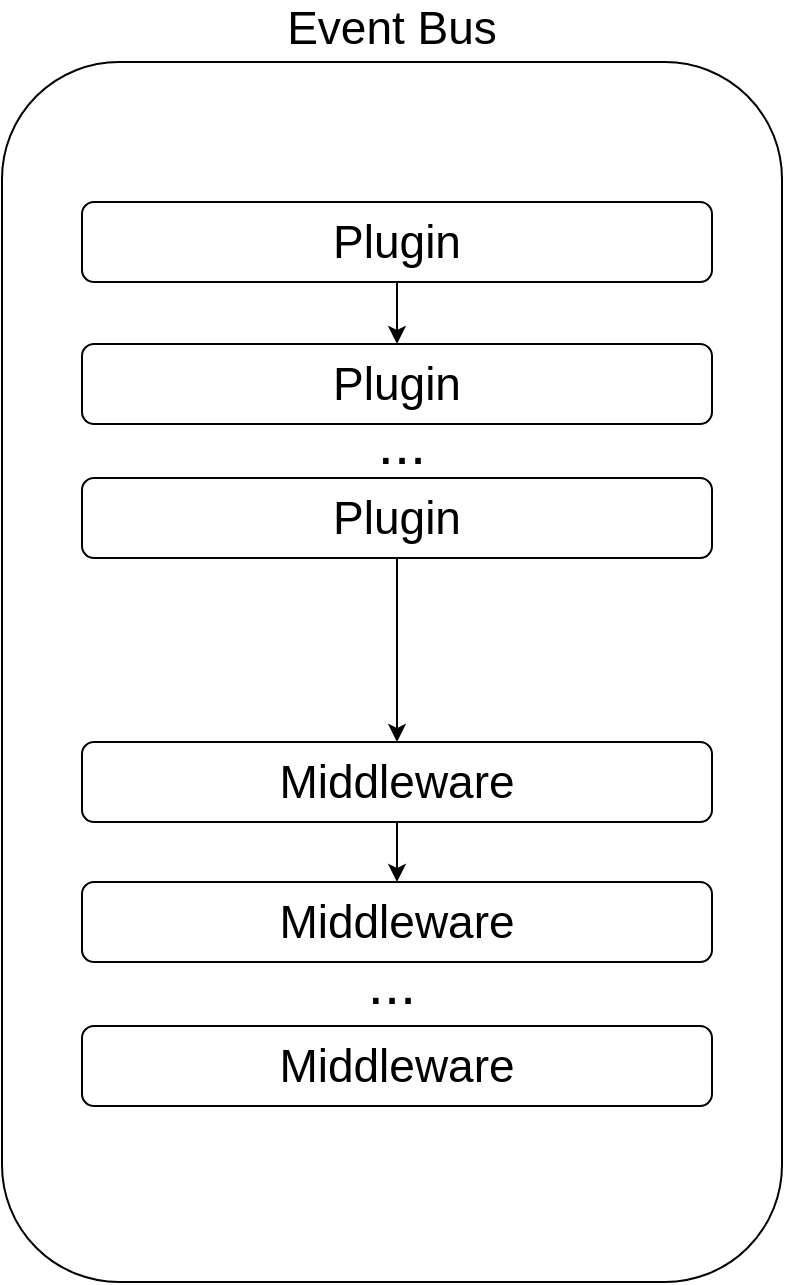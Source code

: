 <mxfile>
    <diagram id="9kxZtDrnx1mr4oe_lj4n" name="Page-1">
        <mxGraphModel dx="616" dy="1754" grid="1" gridSize="10" guides="1" tooltips="1" connect="1" arrows="1" fold="1" page="1" pageScale="1" pageWidth="850" pageHeight="1100" math="0" shadow="0">
            <root>
                <mxCell id="0"/>
                <mxCell id="1" parent="0"/>
                <mxCell id="2" value="Event Bus" style="rounded=1;whiteSpace=wrap;html=1;labelPosition=center;verticalLabelPosition=top;align=center;verticalAlign=bottom;fontSize=23;" parent="1" vertex="1">
                    <mxGeometry x="190" width="390" height="610" as="geometry"/>
                </mxCell>
                <mxCell id="3" value="Plugin" style="rounded=1;whiteSpace=wrap;html=1;fontSize=23;" parent="1" vertex="1">
                    <mxGeometry x="230" y="70" width="315" height="40" as="geometry"/>
                </mxCell>
                <mxCell id="4" value="Plugin" style="rounded=1;whiteSpace=wrap;html=1;fontSize=23;" parent="1" vertex="1">
                    <mxGeometry x="230" y="141" width="315" height="40" as="geometry"/>
                </mxCell>
                <mxCell id="5" value="Plugin" style="rounded=1;whiteSpace=wrap;html=1;fontSize=23;" parent="1" vertex="1">
                    <mxGeometry x="230" y="208" width="315" height="40" as="geometry"/>
                </mxCell>
                <mxCell id="6" value="Middleware" style="rounded=1;whiteSpace=wrap;html=1;fontSize=23;" parent="1" vertex="1">
                    <mxGeometry x="230" y="340" width="315" height="40" as="geometry"/>
                </mxCell>
                <mxCell id="7" value="Middleware" style="rounded=1;whiteSpace=wrap;html=1;fontSize=23;" parent="1" vertex="1">
                    <mxGeometry x="230" y="410" width="315" height="40" as="geometry"/>
                </mxCell>
                <mxCell id="8" value="Middleware" style="rounded=1;whiteSpace=wrap;html=1;fontSize=23;" parent="1" vertex="1">
                    <mxGeometry x="230" y="482" width="315" height="40" as="geometry"/>
                </mxCell>
                <mxCell id="9" value="" style="endArrow=classic;html=1;fontSize=23;exitX=0.5;exitY=1;exitDx=0;exitDy=0;entryX=0.5;entryY=0;entryDx=0;entryDy=0;" parent="1" source="5" target="6" edge="1">
                    <mxGeometry width="50" height="50" relative="1" as="geometry">
                        <mxPoint x="460" y="380" as="sourcePoint"/>
                        <mxPoint x="510" y="330" as="targetPoint"/>
                    </mxGeometry>
                </mxCell>
                <mxCell id="10" value="..." style="text;html=1;strokeColor=none;fillColor=none;align=center;verticalAlign=middle;whiteSpace=wrap;rounded=0;fontSize=29;" parent="1" vertex="1">
                    <mxGeometry x="370" y="181" width="40" height="20" as="geometry"/>
                </mxCell>
                <mxCell id="11" value="..." style="text;html=1;strokeColor=none;fillColor=none;align=center;verticalAlign=middle;whiteSpace=wrap;rounded=0;fontSize=29;" parent="1" vertex="1">
                    <mxGeometry x="365" y="451" width="40" height="20" as="geometry"/>
                </mxCell>
                <mxCell id="12" value="" style="endArrow=classic;html=1;fontSize=23;exitX=0.5;exitY=1;exitDx=0;exitDy=0;entryX=0.5;entryY=0;entryDx=0;entryDy=0;" parent="1" source="3" edge="1" target="4">
                    <mxGeometry width="50" height="50" relative="1" as="geometry">
                        <mxPoint x="460" y="258" as="sourcePoint"/>
                        <mxPoint x="450" y="140" as="targetPoint"/>
                    </mxGeometry>
                </mxCell>
                <mxCell id="13" value="" style="endArrow=classic;html=1;fontSize=23;exitX=0.5;exitY=1;exitDx=0;exitDy=0;entryX=0.5;entryY=0;entryDx=0;entryDy=0;" parent="1" source="6" target="7" edge="1">
                    <mxGeometry width="50" height="50" relative="1" as="geometry">
                        <mxPoint x="460" y="368" as="sourcePoint"/>
                        <mxPoint x="460" y="398" as="targetPoint"/>
                    </mxGeometry>
                </mxCell>
            </root>
        </mxGraphModel>
    </diagram>
</mxfile>